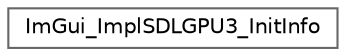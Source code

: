 digraph "类继承关系图"
{
 // LATEX_PDF_SIZE
  bgcolor="transparent";
  edge [fontname=Helvetica,fontsize=10,labelfontname=Helvetica,labelfontsize=10];
  node [fontname=Helvetica,fontsize=10,shape=box,height=0.2,width=0.4];
  rankdir="LR";
  Node0 [id="Node000000",label="ImGui_ImplSDLGPU3_InitInfo",height=0.2,width=0.4,color="grey40", fillcolor="white", style="filled",URL="$struct_im_gui___impl_s_d_l_g_p_u3___init_info.html",tooltip=" "];
}
